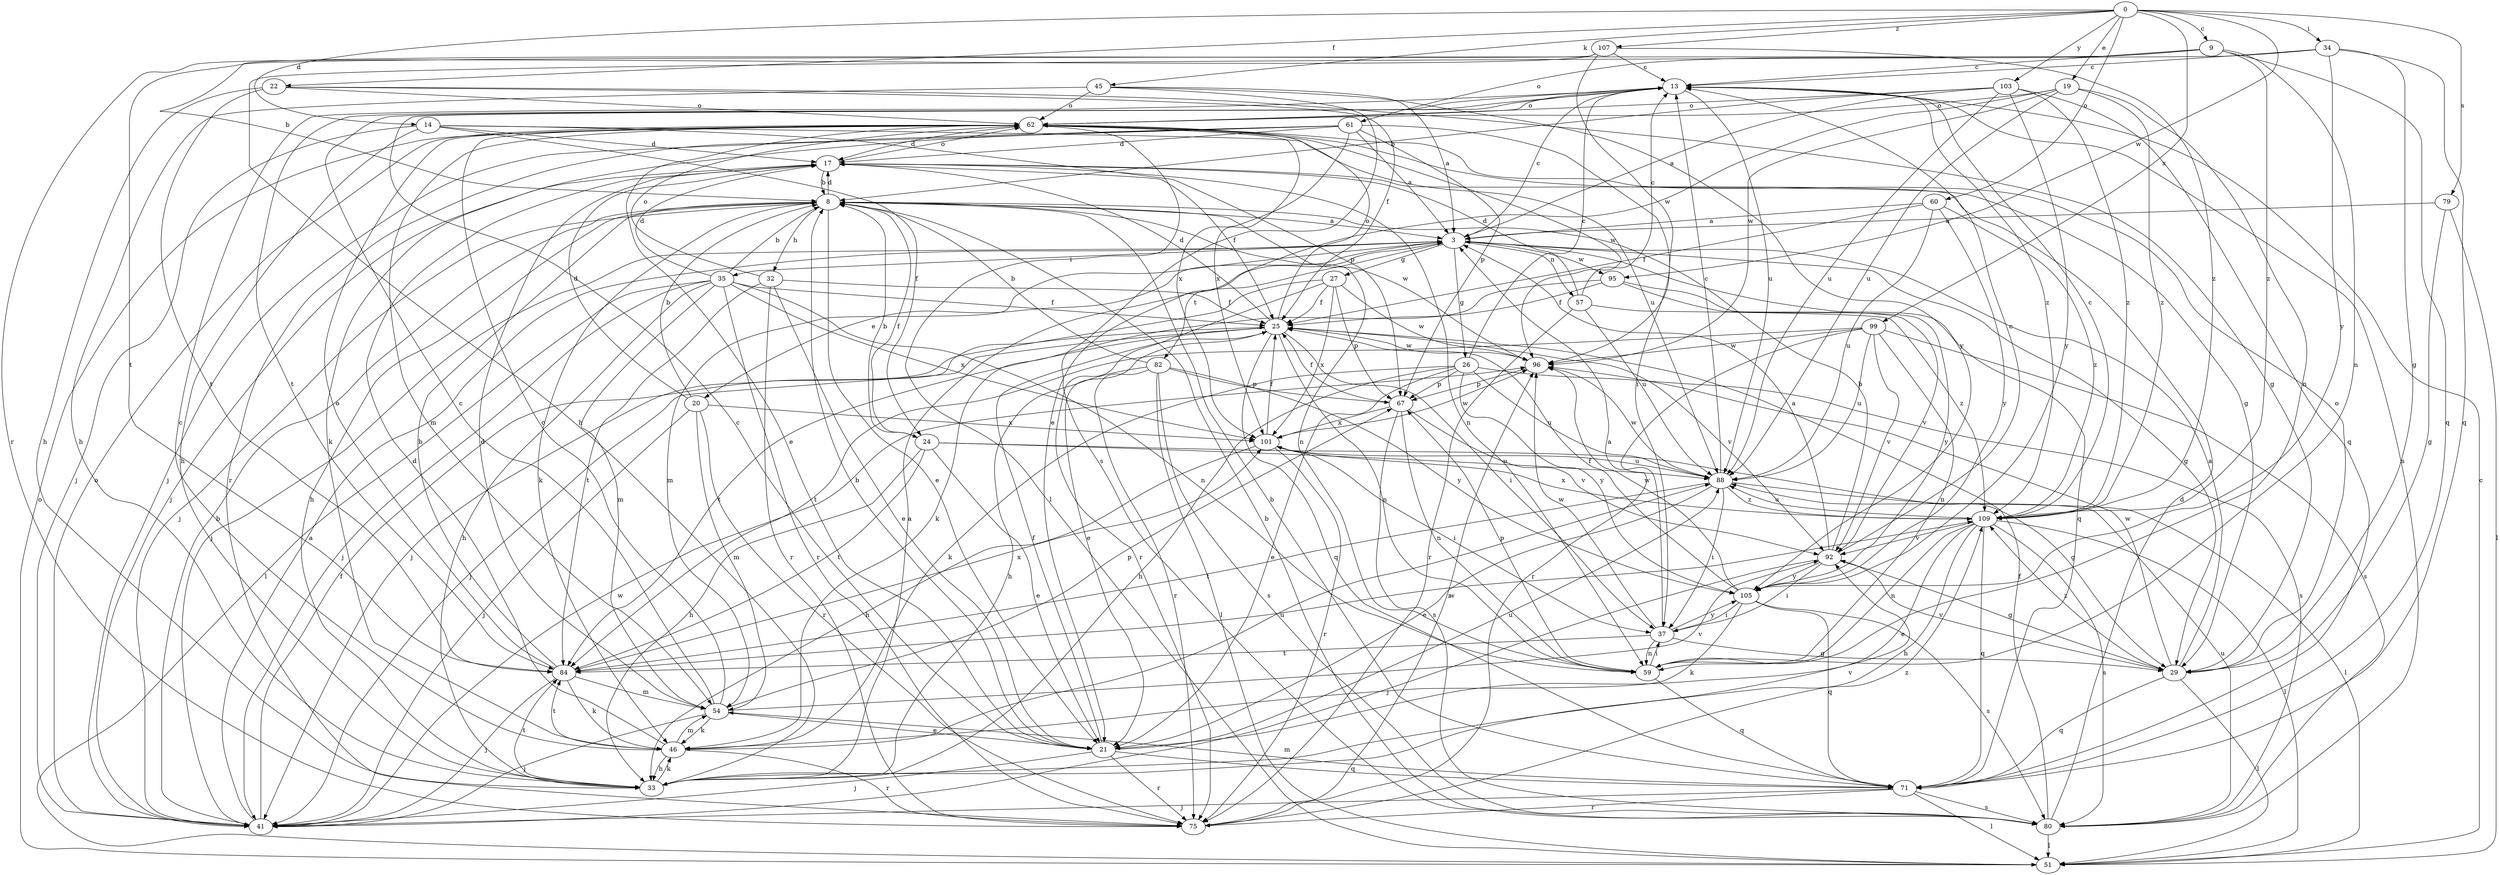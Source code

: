 strict digraph  {
0;
3;
8;
9;
13;
14;
17;
19;
20;
21;
22;
24;
25;
26;
27;
29;
32;
33;
34;
35;
37;
41;
45;
46;
51;
54;
57;
59;
60;
61;
62;
67;
71;
75;
79;
80;
82;
84;
88;
92;
95;
96;
99;
101;
103;
105;
107;
109;
0 -> 9  [label=c];
0 -> 14  [label=d];
0 -> 19  [label=e];
0 -> 22  [label=f];
0 -> 34  [label=i];
0 -> 45  [label=k];
0 -> 60  [label=o];
0 -> 79  [label=s];
0 -> 95  [label=w];
0 -> 99  [label=x];
0 -> 103  [label=y];
0 -> 107  [label=z];
3 -> 13  [label=c];
3 -> 20  [label=e];
3 -> 26  [label=g];
3 -> 27  [label=g];
3 -> 29  [label=g];
3 -> 35  [label=i];
3 -> 41  [label=j];
3 -> 54  [label=m];
3 -> 57  [label=n];
3 -> 71  [label=q];
3 -> 82  [label=t];
3 -> 95  [label=w];
8 -> 3  [label=a];
8 -> 17  [label=d];
8 -> 21  [label=e];
8 -> 24  [label=f];
8 -> 32  [label=h];
8 -> 33  [label=h];
8 -> 41  [label=j];
8 -> 46  [label=k];
8 -> 59  [label=n];
8 -> 96  [label=w];
9 -> 13  [label=c];
9 -> 59  [label=n];
9 -> 61  [label=o];
9 -> 71  [label=q];
9 -> 84  [label=t];
9 -> 109  [label=z];
13 -> 62  [label=o];
13 -> 80  [label=s];
13 -> 84  [label=t];
13 -> 88  [label=u];
13 -> 109  [label=z];
14 -> 17  [label=d];
14 -> 24  [label=f];
14 -> 33  [label=h];
14 -> 41  [label=j];
14 -> 67  [label=p];
14 -> 88  [label=u];
17 -> 8  [label=b];
17 -> 25  [label=f];
17 -> 41  [label=j];
17 -> 59  [label=n];
17 -> 62  [label=o];
19 -> 21  [label=e];
19 -> 59  [label=n];
19 -> 62  [label=o];
19 -> 88  [label=u];
19 -> 96  [label=w];
19 -> 109  [label=z];
20 -> 8  [label=b];
20 -> 17  [label=d];
20 -> 41  [label=j];
20 -> 54  [label=m];
20 -> 75  [label=r];
20 -> 101  [label=x];
21 -> 8  [label=b];
21 -> 13  [label=c];
21 -> 25  [label=f];
21 -> 41  [label=j];
21 -> 71  [label=q];
21 -> 75  [label=r];
21 -> 88  [label=u];
22 -> 25  [label=f];
22 -> 29  [label=g];
22 -> 33  [label=h];
22 -> 62  [label=o];
22 -> 84  [label=t];
24 -> 8  [label=b];
24 -> 21  [label=e];
24 -> 29  [label=g];
24 -> 33  [label=h];
24 -> 84  [label=t];
24 -> 88  [label=u];
25 -> 17  [label=d];
25 -> 21  [label=e];
25 -> 37  [label=i];
25 -> 41  [label=j];
25 -> 59  [label=n];
25 -> 62  [label=o];
25 -> 71  [label=q];
25 -> 84  [label=t];
25 -> 92  [label=v];
25 -> 96  [label=w];
26 -> 13  [label=c];
26 -> 21  [label=e];
26 -> 33  [label=h];
26 -> 46  [label=k];
26 -> 67  [label=p];
26 -> 80  [label=s];
26 -> 88  [label=u];
26 -> 105  [label=y];
27 -> 25  [label=f];
27 -> 41  [label=j];
27 -> 67  [label=p];
27 -> 75  [label=r];
27 -> 96  [label=w];
27 -> 101  [label=x];
29 -> 3  [label=a];
29 -> 51  [label=l];
29 -> 62  [label=o];
29 -> 71  [label=q];
29 -> 92  [label=v];
29 -> 96  [label=w];
29 -> 109  [label=z];
32 -> 21  [label=e];
32 -> 25  [label=f];
32 -> 62  [label=o];
32 -> 75  [label=r];
32 -> 84  [label=t];
33 -> 3  [label=a];
33 -> 46  [label=k];
33 -> 84  [label=t];
33 -> 92  [label=v];
34 -> 13  [label=c];
34 -> 29  [label=g];
34 -> 33  [label=h];
34 -> 71  [label=q];
34 -> 105  [label=y];
35 -> 8  [label=b];
35 -> 17  [label=d];
35 -> 25  [label=f];
35 -> 33  [label=h];
35 -> 41  [label=j];
35 -> 51  [label=l];
35 -> 54  [label=m];
35 -> 59  [label=n];
35 -> 75  [label=r];
35 -> 101  [label=x];
37 -> 3  [label=a];
37 -> 29  [label=g];
37 -> 59  [label=n];
37 -> 84  [label=t];
37 -> 96  [label=w];
37 -> 105  [label=y];
41 -> 3  [label=a];
41 -> 8  [label=b];
41 -> 25  [label=f];
41 -> 62  [label=o];
41 -> 96  [label=w];
45 -> 3  [label=a];
45 -> 33  [label=h];
45 -> 62  [label=o];
45 -> 80  [label=s];
45 -> 105  [label=y];
46 -> 13  [label=c];
46 -> 17  [label=d];
46 -> 33  [label=h];
46 -> 54  [label=m];
46 -> 75  [label=r];
46 -> 84  [label=t];
46 -> 88  [label=u];
51 -> 13  [label=c];
51 -> 62  [label=o];
54 -> 13  [label=c];
54 -> 17  [label=d];
54 -> 21  [label=e];
54 -> 41  [label=j];
54 -> 46  [label=k];
54 -> 62  [label=o];
54 -> 67  [label=p];
54 -> 92  [label=v];
57 -> 13  [label=c];
57 -> 17  [label=d];
57 -> 75  [label=r];
57 -> 88  [label=u];
57 -> 109  [label=z];
59 -> 37  [label=i];
59 -> 67  [label=p];
59 -> 71  [label=q];
60 -> 3  [label=a];
60 -> 25  [label=f];
60 -> 88  [label=u];
60 -> 105  [label=y];
60 -> 109  [label=z];
61 -> 3  [label=a];
61 -> 17  [label=d];
61 -> 37  [label=i];
61 -> 41  [label=j];
61 -> 46  [label=k];
61 -> 67  [label=p];
61 -> 75  [label=r];
61 -> 101  [label=x];
62 -> 17  [label=d];
62 -> 21  [label=e];
62 -> 29  [label=g];
62 -> 51  [label=l];
62 -> 54  [label=m];
62 -> 96  [label=w];
62 -> 101  [label=x];
67 -> 25  [label=f];
67 -> 59  [label=n];
67 -> 80  [label=s];
67 -> 92  [label=v];
67 -> 101  [label=x];
71 -> 8  [label=b];
71 -> 41  [label=j];
71 -> 51  [label=l];
71 -> 54  [label=m];
71 -> 75  [label=r];
71 -> 80  [label=s];
75 -> 96  [label=w];
75 -> 109  [label=z];
79 -> 3  [label=a];
79 -> 29  [label=g];
79 -> 51  [label=l];
80 -> 8  [label=b];
80 -> 17  [label=d];
80 -> 25  [label=f];
80 -> 51  [label=l];
80 -> 88  [label=u];
82 -> 8  [label=b];
82 -> 33  [label=h];
82 -> 51  [label=l];
82 -> 67  [label=p];
82 -> 75  [label=r];
82 -> 80  [label=s];
82 -> 105  [label=y];
84 -> 8  [label=b];
84 -> 41  [label=j];
84 -> 46  [label=k];
84 -> 54  [label=m];
84 -> 62  [label=o];
84 -> 101  [label=x];
84 -> 109  [label=z];
88 -> 13  [label=c];
88 -> 21  [label=e];
88 -> 37  [label=i];
88 -> 51  [label=l];
88 -> 84  [label=t];
88 -> 96  [label=w];
88 -> 109  [label=z];
92 -> 3  [label=a];
92 -> 8  [label=b];
92 -> 13  [label=c];
92 -> 29  [label=g];
92 -> 37  [label=i];
92 -> 41  [label=j];
92 -> 105  [label=y];
95 -> 25  [label=f];
95 -> 46  [label=k];
95 -> 92  [label=v];
95 -> 105  [label=y];
96 -> 67  [label=p];
99 -> 59  [label=n];
99 -> 75  [label=r];
99 -> 80  [label=s];
99 -> 84  [label=t];
99 -> 88  [label=u];
99 -> 92  [label=v];
99 -> 96  [label=w];
101 -> 25  [label=f];
101 -> 33  [label=h];
101 -> 37  [label=i];
101 -> 75  [label=r];
101 -> 88  [label=u];
101 -> 96  [label=w];
103 -> 3  [label=a];
103 -> 8  [label=b];
103 -> 62  [label=o];
103 -> 71  [label=q];
103 -> 88  [label=u];
103 -> 105  [label=y];
103 -> 109  [label=z];
105 -> 25  [label=f];
105 -> 37  [label=i];
105 -> 46  [label=k];
105 -> 71  [label=q];
105 -> 80  [label=s];
105 -> 96  [label=w];
107 -> 8  [label=b];
107 -> 13  [label=c];
107 -> 75  [label=r];
107 -> 96  [label=w];
107 -> 109  [label=z];
109 -> 13  [label=c];
109 -> 21  [label=e];
109 -> 33  [label=h];
109 -> 51  [label=l];
109 -> 59  [label=n];
109 -> 71  [label=q];
109 -> 80  [label=s];
109 -> 88  [label=u];
109 -> 92  [label=v];
109 -> 101  [label=x];
}
